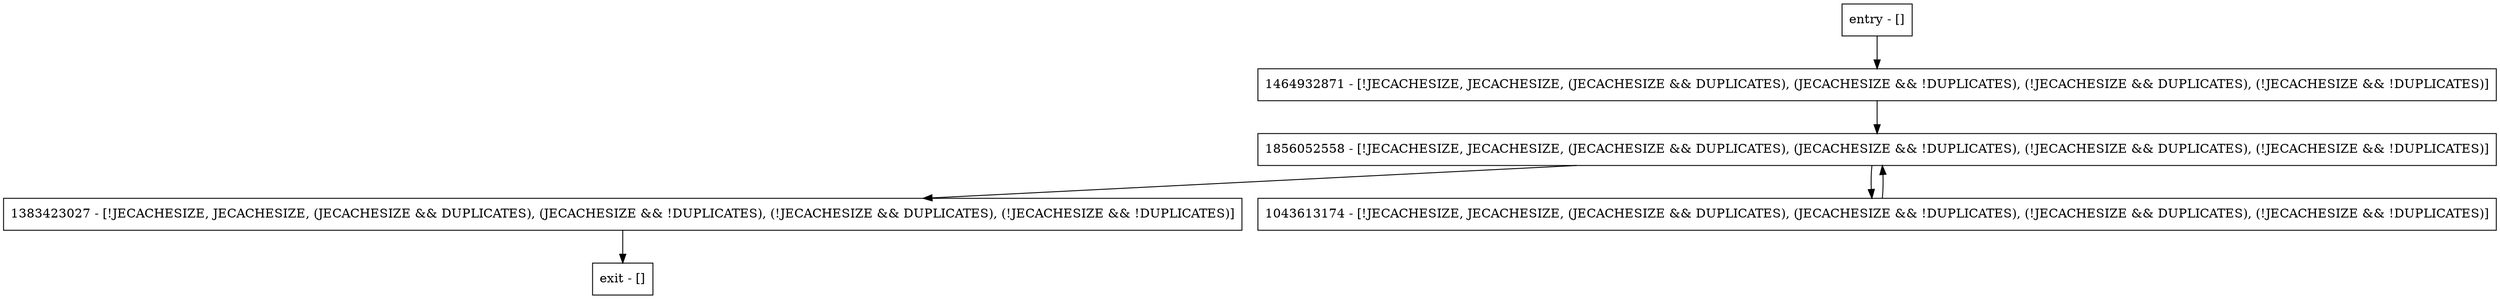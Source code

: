 digraph getObsoleteLsnInfo {
node [shape=record];
entry [label="entry - []"];
exit [label="exit - []"];
1856052558 [label="1856052558 - [!JECACHESIZE, JECACHESIZE, (JECACHESIZE && DUPLICATES), (JECACHESIZE && !DUPLICATES), (!JECACHESIZE && DUPLICATES), (!JECACHESIZE && !DUPLICATES)]"];
1464932871 [label="1464932871 - [!JECACHESIZE, JECACHESIZE, (JECACHESIZE && DUPLICATES), (JECACHESIZE && !DUPLICATES), (!JECACHESIZE && DUPLICATES), (!JECACHESIZE && !DUPLICATES)]"];
1383423027 [label="1383423027 - [!JECACHESIZE, JECACHESIZE, (JECACHESIZE && DUPLICATES), (JECACHESIZE && !DUPLICATES), (!JECACHESIZE && DUPLICATES), (!JECACHESIZE && !DUPLICATES)]"];
1043613174 [label="1043613174 - [!JECACHESIZE, JECACHESIZE, (JECACHESIZE && DUPLICATES), (JECACHESIZE && !DUPLICATES), (!JECACHESIZE && DUPLICATES), (!JECACHESIZE && !DUPLICATES)]"];
entry;
exit;
entry -> 1464932871;
1856052558 -> 1383423027;
1856052558 -> 1043613174;
1464932871 -> 1856052558;
1383423027 -> exit;
1043613174 -> 1856052558;
}
